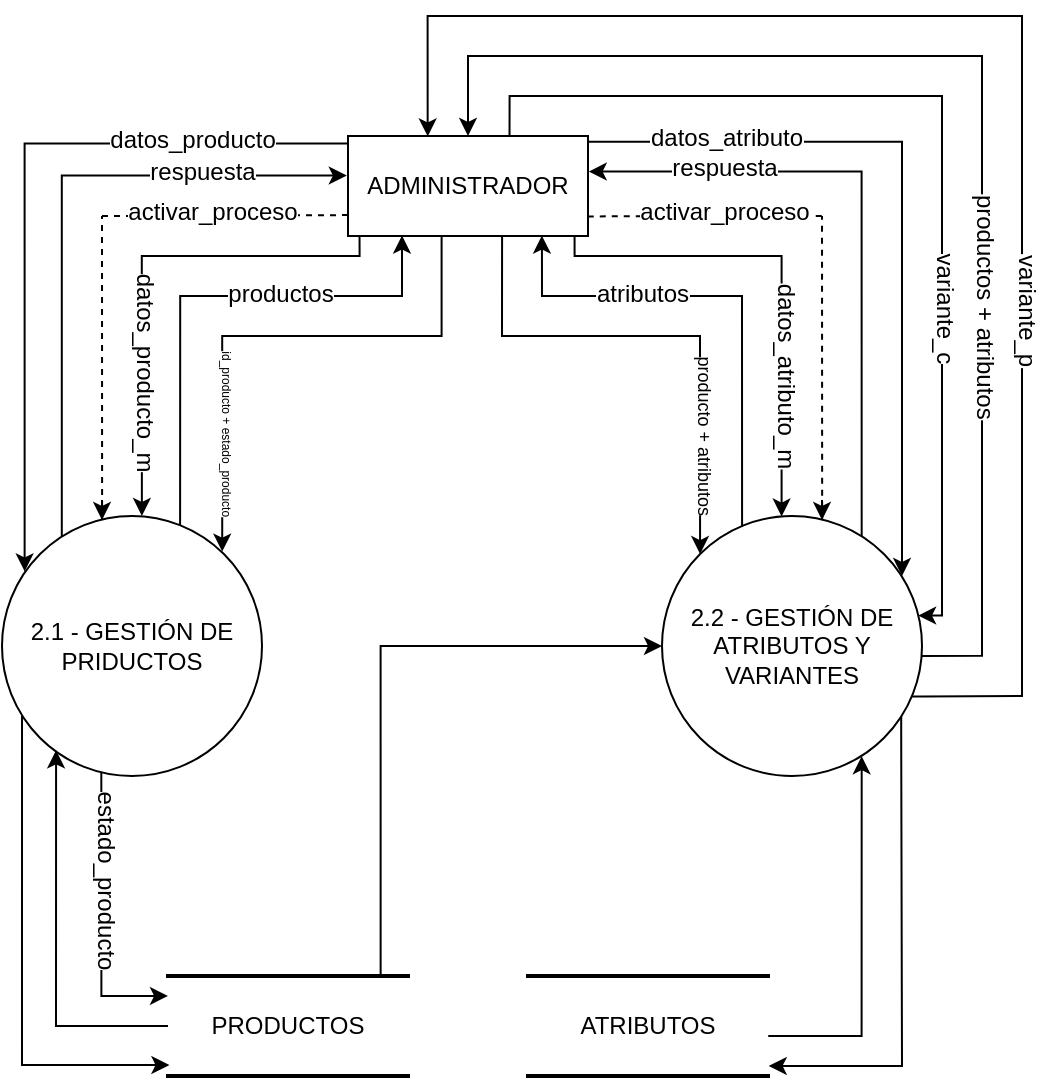 <mxfile version="12.3.8" type="google" pages="2"><diagram id="97pg9hj1zLlRao_WsU8H" name="Figura 2 (V1)"><mxGraphModel dx="1222" dy="709" grid="1" gridSize="10" guides="1" tooltips="1" connect="1" arrows="1" fold="1" page="1" pageScale="1" pageWidth="827" pageHeight="1169" math="0" shadow="0"><root><mxCell id="0"/><mxCell id="1" parent="0"/><mxCell id="563Gg0bjTHdj9ZZkKl8b-1" style="edgeStyle=orthogonalEdgeStyle;rounded=0;orthogonalLoop=1;jettySize=auto;html=1;exitX=0.23;exitY=0.078;exitDx=0;exitDy=0;entryX=-0.005;entryY=0.396;entryDx=0;entryDy=0;exitPerimeter=0;entryPerimeter=0;" parent="1" source="563Gg0bjTHdj9ZZkKl8b-6" target="563Gg0bjTHdj9ZZkKl8b-34" edge="1"><mxGeometry relative="1" as="geometry"><Array as="points"><mxPoint x="210" y="140"/></Array></mxGeometry></mxCell><mxCell id="563Gg0bjTHdj9ZZkKl8b-2" value="respuesta" style="text;html=1;resizable=0;points=[];align=center;verticalAlign=middle;labelBackgroundColor=#ffffff;" parent="563Gg0bjTHdj9ZZkKl8b-1" vertex="1" connectable="0"><mxGeometry x="0.057" y="-59" relative="1" as="geometry"><mxPoint x="11" y="-11.5" as="offset"/></mxGeometry></mxCell><mxCell id="563Gg0bjTHdj9ZZkKl8b-3" style="edgeStyle=orthogonalEdgeStyle;rounded=0;orthogonalLoop=1;jettySize=auto;html=1;entryX=0.006;entryY=0.89;entryDx=0;entryDy=0;entryPerimeter=0;exitX=0.077;exitY=0.769;exitDx=0;exitDy=0;exitPerimeter=0;" parent="1" source="563Gg0bjTHdj9ZZkKl8b-6" target="563Gg0bjTHdj9ZZkKl8b-36" edge="1"><mxGeometry relative="1" as="geometry"><Array as="points"><mxPoint x="190" y="584"/></Array></mxGeometry></mxCell><mxCell id="563Gg0bjTHdj9ZZkKl8b-4" style="edgeStyle=orthogonalEdgeStyle;rounded=0;orthogonalLoop=1;jettySize=auto;html=1;exitX=0.382;exitY=0.986;exitDx=0;exitDy=0;entryX=0;entryY=0.199;entryDx=0;entryDy=0;entryPerimeter=0;fontSize=6;exitPerimeter=0;" parent="1" source="563Gg0bjTHdj9ZZkKl8b-6" target="563Gg0bjTHdj9ZZkKl8b-36" edge="1"><mxGeometry relative="1" as="geometry"><Array as="points"><mxPoint x="230" y="550"/></Array></mxGeometry></mxCell><mxCell id="563Gg0bjTHdj9ZZkKl8b-5" value="estado_producto" style="text;html=1;resizable=0;points=[];align=center;verticalAlign=middle;labelBackgroundColor=#ffffff;fontSize=12;rotation=90;" parent="563Gg0bjTHdj9ZZkKl8b-4" vertex="1" connectable="0"><mxGeometry x="-0.464" y="-1" relative="1" as="geometry"><mxPoint x="3" y="15" as="offset"/></mxGeometry></mxCell><mxCell id="563Gg0bjTHdj9ZZkKl8b-6" value="2.1 - GESTIÓN DE PRIDUCTOS" style="ellipse;whiteSpace=wrap;html=1;aspect=fixed;" parent="1" vertex="1"><mxGeometry x="180" y="310" width="130" height="130" as="geometry"/></mxCell><mxCell id="563Gg0bjTHdj9ZZkKl8b-7" style="edgeStyle=orthogonalEdgeStyle;rounded=0;orthogonalLoop=1;jettySize=auto;html=1;exitX=0.768;exitY=0.077;exitDx=0;exitDy=0;entryX=1.003;entryY=0.356;entryDx=0;entryDy=0;entryPerimeter=0;fontSize=12;exitPerimeter=0;" parent="1" source="563Gg0bjTHdj9ZZkKl8b-17" target="563Gg0bjTHdj9ZZkKl8b-34" edge="1"><mxGeometry relative="1" as="geometry"><Array as="points"><mxPoint x="610" y="138"/></Array></mxGeometry></mxCell><mxCell id="563Gg0bjTHdj9ZZkKl8b-8" value="respuesta" style="text;html=1;resizable=0;points=[];align=center;verticalAlign=middle;labelBackgroundColor=#ffffff;fontSize=12;" parent="563Gg0bjTHdj9ZZkKl8b-7" vertex="1" connectable="0"><mxGeometry x="0.609" y="1" relative="1" as="geometry"><mxPoint x="5" y="-3" as="offset"/></mxGeometry></mxCell><mxCell id="563Gg0bjTHdj9ZZkKl8b-9" style="edgeStyle=orthogonalEdgeStyle;rounded=0;orthogonalLoop=1;jettySize=auto;html=1;exitX=0.92;exitY=0.769;exitDx=0;exitDy=0;entryX=1.003;entryY=0.899;entryDx=0;entryDy=0;entryPerimeter=0;fontSize=12;exitPerimeter=0;" parent="1" source="563Gg0bjTHdj9ZZkKl8b-17" target="563Gg0bjTHdj9ZZkKl8b-38" edge="1"><mxGeometry relative="1" as="geometry"><Array as="points"><mxPoint x="630" y="420"/><mxPoint x="630" y="585"/></Array></mxGeometry></mxCell><mxCell id="563Gg0bjTHdj9ZZkKl8b-10" style="edgeStyle=orthogonalEdgeStyle;rounded=0;orthogonalLoop=1;jettySize=auto;html=1;exitX=0.886;exitY=-0.018;exitDx=0;exitDy=0;entryX=0;entryY=0.5;entryDx=0;entryDy=0;fontSize=12;exitPerimeter=0;" parent="1" source="563Gg0bjTHdj9ZZkKl8b-36" target="563Gg0bjTHdj9ZZkKl8b-17" edge="1"><mxGeometry relative="1" as="geometry"><Array as="points"><mxPoint x="369" y="375"/></Array></mxGeometry></mxCell><mxCell id="563Gg0bjTHdj9ZZkKl8b-11" style="edgeStyle=orthogonalEdgeStyle;rounded=0;orthogonalLoop=1;jettySize=auto;html=1;exitX=0.673;exitY=-0.004;exitDx=0;exitDy=0;entryX=0.985;entryY=0.383;entryDx=0;entryDy=0;entryPerimeter=0;fontSize=9;exitPerimeter=0;" parent="1" source="563Gg0bjTHdj9ZZkKl8b-34" target="563Gg0bjTHdj9ZZkKl8b-17" edge="1"><mxGeometry relative="1" as="geometry"><Array as="points"><mxPoint x="434" y="100"/><mxPoint x="650" y="100"/><mxPoint x="650" y="360"/></Array></mxGeometry></mxCell><mxCell id="563Gg0bjTHdj9ZZkKl8b-12" value="variante_c" style="text;html=1;resizable=0;points=[];align=center;verticalAlign=middle;labelBackgroundColor=#ffffff;fontSize=12;rotation=90;" parent="563Gg0bjTHdj9ZZkKl8b-11" vertex="1" connectable="0"><mxGeometry x="0.199" relative="1" as="geometry"><mxPoint x="2" y="37" as="offset"/></mxGeometry></mxCell><mxCell id="563Gg0bjTHdj9ZZkKl8b-13" style="edgeStyle=orthogonalEdgeStyle;rounded=0;orthogonalLoop=1;jettySize=auto;html=1;exitX=0.998;exitY=0.538;exitDx=0;exitDy=0;entryX=0.5;entryY=0;entryDx=0;entryDy=0;fontSize=9;exitPerimeter=0;" parent="1" source="563Gg0bjTHdj9ZZkKl8b-17" target="563Gg0bjTHdj9ZZkKl8b-34" edge="1"><mxGeometry relative="1" as="geometry"><Array as="points"><mxPoint x="670" y="380"/><mxPoint x="670" y="80"/><mxPoint x="413" y="80"/></Array></mxGeometry></mxCell><mxCell id="563Gg0bjTHdj9ZZkKl8b-14" value="productos + atributos" style="text;html=1;resizable=0;points=[];align=center;verticalAlign=middle;labelBackgroundColor=#ffffff;fontSize=12;rotation=90;" parent="563Gg0bjTHdj9ZZkKl8b-13" vertex="1" connectable="0"><mxGeometry x="-0.389" y="-1" relative="1" as="geometry"><mxPoint x="1" y="-14" as="offset"/></mxGeometry></mxCell><mxCell id="563Gg0bjTHdj9ZZkKl8b-15" style="edgeStyle=orthogonalEdgeStyle;rounded=0;orthogonalLoop=1;jettySize=auto;html=1;exitX=0.961;exitY=0.694;exitDx=0;exitDy=0;entryX=0.332;entryY=0.004;entryDx=0;entryDy=0;entryPerimeter=0;fontSize=9;exitPerimeter=0;" parent="1" source="563Gg0bjTHdj9ZZkKl8b-17" target="563Gg0bjTHdj9ZZkKl8b-34" edge="1"><mxGeometry relative="1" as="geometry"><Array as="points"><mxPoint x="640" y="400"/><mxPoint x="690" y="400"/><mxPoint x="690" y="60"/><mxPoint x="393" y="60"/></Array></mxGeometry></mxCell><mxCell id="563Gg0bjTHdj9ZZkKl8b-16" value="variante_p" style="text;html=1;resizable=0;points=[];align=center;verticalAlign=middle;labelBackgroundColor=#ffffff;fontSize=12;rotation=90;" parent="563Gg0bjTHdj9ZZkKl8b-15" vertex="1" connectable="0"><mxGeometry x="-0.321" y="-1" relative="1" as="geometry"><mxPoint x="2" y="7" as="offset"/></mxGeometry></mxCell><mxCell id="563Gg0bjTHdj9ZZkKl8b-17" value="2.2 - GESTIÓN DE ATRIBUTOS Y VARIANTES" style="ellipse;whiteSpace=wrap;html=1;aspect=fixed;" parent="1" vertex="1"><mxGeometry x="510" y="310" width="130" height="130" as="geometry"/></mxCell><mxCell id="563Gg0bjTHdj9ZZkKl8b-18" style="edgeStyle=orthogonalEdgeStyle;rounded=0;orthogonalLoop=1;jettySize=auto;html=1;exitX=-0.004;exitY=0.074;exitDx=0;exitDy=0;entryX=0.087;entryY=0.213;entryDx=0;entryDy=0;entryPerimeter=0;exitPerimeter=0;" parent="1" source="563Gg0bjTHdj9ZZkKl8b-34" target="563Gg0bjTHdj9ZZkKl8b-6" edge="1"><mxGeometry relative="1" as="geometry"/></mxCell><mxCell id="563Gg0bjTHdj9ZZkKl8b-19" value="datos_producto" style="text;html=1;resizable=0;points=[];align=center;verticalAlign=middle;labelBackgroundColor=#ffffff;" parent="563Gg0bjTHdj9ZZkKl8b-18" vertex="1" connectable="0"><mxGeometry x="-0.71" y="-2" relative="1" as="geometry"><mxPoint x="-23" as="offset"/></mxGeometry></mxCell><mxCell id="563Gg0bjTHdj9ZZkKl8b-20" style="edgeStyle=orthogonalEdgeStyle;rounded=0;orthogonalLoop=1;jettySize=auto;html=1;exitX=0.048;exitY=0.998;exitDx=0;exitDy=0;entryX=0.538;entryY=0;entryDx=0;entryDy=0;entryPerimeter=0;exitPerimeter=0;" parent="1" source="563Gg0bjTHdj9ZZkKl8b-34" target="563Gg0bjTHdj9ZZkKl8b-6" edge="1"><mxGeometry relative="1" as="geometry"><Array as="points"><mxPoint x="359" y="180"/><mxPoint x="250" y="180"/></Array></mxGeometry></mxCell><mxCell id="563Gg0bjTHdj9ZZkKl8b-21" value="datos_producto_m" style="text;html=1;resizable=0;points=[];align=center;verticalAlign=middle;labelBackgroundColor=#ffffff;rotation=90;" parent="563Gg0bjTHdj9ZZkKl8b-20" vertex="1" connectable="0"><mxGeometry x="0.296" y="3" relative="1" as="geometry"><mxPoint x="-1" y="15" as="offset"/></mxGeometry></mxCell><mxCell id="563Gg0bjTHdj9ZZkKl8b-22" style="edgeStyle=orthogonalEdgeStyle;rounded=0;orthogonalLoop=1;jettySize=auto;html=1;exitX=0.685;exitY=0.036;exitDx=0;exitDy=0;exitPerimeter=0;entryX=0.225;entryY=0.995;entryDx=0;entryDy=0;entryPerimeter=0;" parent="1" source="563Gg0bjTHdj9ZZkKl8b-6" target="563Gg0bjTHdj9ZZkKl8b-34" edge="1"><mxGeometry relative="1" as="geometry"><mxPoint x="269" y="310" as="sourcePoint"/><Array as="points"><mxPoint x="269" y="200"/><mxPoint x="380" y="200"/></Array></mxGeometry></mxCell><mxCell id="563Gg0bjTHdj9ZZkKl8b-23" value="productos" style="text;html=1;resizable=0;points=[];align=center;verticalAlign=middle;labelBackgroundColor=#ffffff;" parent="563Gg0bjTHdj9ZZkKl8b-22" vertex="1" connectable="0"><mxGeometry x="-0.124" y="-43" relative="1" as="geometry"><mxPoint x="7" y="-4" as="offset"/></mxGeometry></mxCell><mxCell id="563Gg0bjTHdj9ZZkKl8b-24" style="edgeStyle=orthogonalEdgeStyle;rounded=0;orthogonalLoop=1;jettySize=auto;html=1;exitX=0.39;exitY=0.998;exitDx=0;exitDy=0;entryX=0.847;entryY=0.137;entryDx=0;entryDy=0;entryPerimeter=0;exitPerimeter=0;" parent="1" source="563Gg0bjTHdj9ZZkKl8b-34" target="563Gg0bjTHdj9ZZkKl8b-6" edge="1"><mxGeometry relative="1" as="geometry"><Array as="points"><mxPoint x="400" y="220"/><mxPoint x="290" y="220"/></Array></mxGeometry></mxCell><mxCell id="563Gg0bjTHdj9ZZkKl8b-25" value="id_producto + estado_producto" style="text;html=1;resizable=0;points=[];align=center;verticalAlign=middle;labelBackgroundColor=#ffffff;fontSize=6;rotation=90;" parent="563Gg0bjTHdj9ZZkKl8b-24" vertex="1" connectable="0"><mxGeometry x="-0.027" relative="1" as="geometry"><mxPoint x="-28" y="48" as="offset"/></mxGeometry></mxCell><mxCell id="563Gg0bjTHdj9ZZkKl8b-26" style="edgeStyle=orthogonalEdgeStyle;rounded=0;orthogonalLoop=1;jettySize=auto;html=1;exitX=0.999;exitY=0.057;exitDx=0;exitDy=0;fontSize=12;exitPerimeter=0;" parent="1" source="563Gg0bjTHdj9ZZkKl8b-34" edge="1"><mxGeometry relative="1" as="geometry"><mxPoint x="630" y="340" as="targetPoint"/><Array as="points"><mxPoint x="630" y="123"/></Array></mxGeometry></mxCell><mxCell id="563Gg0bjTHdj9ZZkKl8b-27" value="datos_atributo" style="text;html=1;resizable=0;points=[];align=center;verticalAlign=middle;labelBackgroundColor=#ffffff;fontSize=12;" parent="563Gg0bjTHdj9ZZkKl8b-26" vertex="1" connectable="0"><mxGeometry x="-0.713" y="1" relative="1" as="geometry"><mxPoint x="15" y="-1" as="offset"/></mxGeometry></mxCell><mxCell id="563Gg0bjTHdj9ZZkKl8b-28" style="edgeStyle=orthogonalEdgeStyle;rounded=0;orthogonalLoop=1;jettySize=auto;html=1;exitX=0.944;exitY=1.001;exitDx=0;exitDy=0;entryX=0.46;entryY=0.002;entryDx=0;entryDy=0;entryPerimeter=0;fontSize=12;exitPerimeter=0;" parent="1" source="563Gg0bjTHdj9ZZkKl8b-34" target="563Gg0bjTHdj9ZZkKl8b-17" edge="1"><mxGeometry relative="1" as="geometry"><Array as="points"><mxPoint x="466" y="180"/><mxPoint x="570" y="180"/></Array></mxGeometry></mxCell><mxCell id="563Gg0bjTHdj9ZZkKl8b-29" value="datos_atributo_m" style="text;html=1;resizable=0;points=[];align=center;verticalAlign=middle;labelBackgroundColor=#ffffff;fontSize=12;rotation=90;" parent="563Gg0bjTHdj9ZZkKl8b-28" vertex="1" connectable="0"><mxGeometry x="0.261" y="-1" relative="1" as="geometry"><mxPoint x="3" y="19" as="offset"/></mxGeometry></mxCell><mxCell id="563Gg0bjTHdj9ZZkKl8b-30" style="edgeStyle=orthogonalEdgeStyle;rounded=0;orthogonalLoop=1;jettySize=auto;html=1;exitX=0.308;exitY=0.041;exitDx=0;exitDy=0;entryX=0.808;entryY=0.996;entryDx=0;entryDy=0;entryPerimeter=0;fontSize=12;exitPerimeter=0;" parent="1" source="563Gg0bjTHdj9ZZkKl8b-17" target="563Gg0bjTHdj9ZZkKl8b-34" edge="1"><mxGeometry relative="1" as="geometry"><Array as="points"><mxPoint x="550" y="200"/><mxPoint x="450" y="200"/></Array></mxGeometry></mxCell><mxCell id="563Gg0bjTHdj9ZZkKl8b-31" value="atributos" style="text;html=1;resizable=0;points=[];align=center;verticalAlign=middle;labelBackgroundColor=#ffffff;fontSize=12;" parent="563Gg0bjTHdj9ZZkKl8b-30" vertex="1" connectable="0"><mxGeometry x="-0.539" y="1" relative="1" as="geometry"><mxPoint x="-49" y="-60.5" as="offset"/></mxGeometry></mxCell><mxCell id="563Gg0bjTHdj9ZZkKl8b-32" style="edgeStyle=orthogonalEdgeStyle;rounded=0;orthogonalLoop=1;jettySize=auto;html=1;exitX=0.642;exitY=0.998;exitDx=0;exitDy=0;entryX=0;entryY=0;entryDx=0;entryDy=0;fontSize=12;exitPerimeter=0;" parent="1" source="563Gg0bjTHdj9ZZkKl8b-34" target="563Gg0bjTHdj9ZZkKl8b-17" edge="1"><mxGeometry relative="1" as="geometry"><Array as="points"><mxPoint x="430" y="220"/><mxPoint x="529" y="220"/></Array></mxGeometry></mxCell><mxCell id="563Gg0bjTHdj9ZZkKl8b-33" value="producto + atributos" style="text;html=1;resizable=0;points=[];align=center;verticalAlign=middle;labelBackgroundColor=#ffffff;fontSize=9;rotation=90;" parent="563Gg0bjTHdj9ZZkKl8b-32" vertex="1" connectable="0"><mxGeometry x="-0.264" y="1" relative="1" as="geometry"><mxPoint x="56" y="50" as="offset"/></mxGeometry></mxCell><mxCell id="563Gg0bjTHdj9ZZkKl8b-34" value="ADMINISTRADOR" style="rounded=0;whiteSpace=wrap;html=1;" parent="1" vertex="1"><mxGeometry x="353" y="120" width="120" height="50" as="geometry"/></mxCell><mxCell id="563Gg0bjTHdj9ZZkKl8b-35" style="edgeStyle=orthogonalEdgeStyle;rounded=0;orthogonalLoop=1;jettySize=auto;html=1;exitX=0;exitY=0.5;exitDx=0;exitDy=0;entryX=0.208;entryY=0.901;entryDx=0;entryDy=0;entryPerimeter=0;" parent="1" source="563Gg0bjTHdj9ZZkKl8b-36" target="563Gg0bjTHdj9ZZkKl8b-6" edge="1"><mxGeometry relative="1" as="geometry"/></mxCell><mxCell id="563Gg0bjTHdj9ZZkKl8b-36" value="PRODUCTOS" style="shape=partialRectangle;whiteSpace=wrap;html=1;left=0;right=0;fillColor=none;strokeWidth=2;" parent="1" vertex="1"><mxGeometry x="263" y="540" width="120" height="50" as="geometry"/></mxCell><mxCell id="563Gg0bjTHdj9ZZkKl8b-37" style="edgeStyle=orthogonalEdgeStyle;rounded=0;orthogonalLoop=1;jettySize=auto;html=1;exitX=1.001;exitY=0.6;exitDx=0;exitDy=0;entryX=0.768;entryY=0.924;entryDx=0;entryDy=0;entryPerimeter=0;fontSize=12;exitPerimeter=0;" parent="1" source="563Gg0bjTHdj9ZZkKl8b-38" target="563Gg0bjTHdj9ZZkKl8b-17" edge="1"><mxGeometry relative="1" as="geometry"><Array as="points"><mxPoint x="610" y="570"/></Array></mxGeometry></mxCell><mxCell id="563Gg0bjTHdj9ZZkKl8b-38" value="ATRIBUTOS" style="shape=partialRectangle;whiteSpace=wrap;html=1;left=0;right=0;fillColor=none;strokeWidth=2;" parent="1" vertex="1"><mxGeometry x="443" y="540" width="120" height="50" as="geometry"/></mxCell><mxCell id="563Gg0bjTHdj9ZZkKl8b-39" value="" style="endArrow=none;dashed=1;html=1;entryX=-0.002;entryY=0.791;entryDx=0;entryDy=0;entryPerimeter=0;" parent="1" target="563Gg0bjTHdj9ZZkKl8b-34" edge="1"><mxGeometry width="50" height="50" relative="1" as="geometry"><mxPoint x="230" y="160" as="sourcePoint"/><mxPoint x="348" y="160" as="targetPoint"/></mxGeometry></mxCell><mxCell id="563Gg0bjTHdj9ZZkKl8b-40" value="activar_proceso" style="text;html=1;resizable=0;points=[];align=center;verticalAlign=middle;labelBackgroundColor=#ffffff;" parent="563Gg0bjTHdj9ZZkKl8b-39" vertex="1" connectable="0"><mxGeometry x="-0.293" y="1" relative="1" as="geometry"><mxPoint x="11" y="-1" as="offset"/></mxGeometry></mxCell><mxCell id="563Gg0bjTHdj9ZZkKl8b-41" value="" style="endArrow=none;dashed=1;html=1;exitX=0.385;exitY=0.012;exitDx=0;exitDy=0;exitPerimeter=0;" parent="1" source="563Gg0bjTHdj9ZZkKl8b-6" edge="1"><mxGeometry width="50" height="50" relative="1" as="geometry"><mxPoint x="230" y="250" as="sourcePoint"/><mxPoint x="230" y="160" as="targetPoint"/></mxGeometry></mxCell><mxCell id="563Gg0bjTHdj9ZZkKl8b-42" value="" style="endArrow=classic;html=1;" parent="1" edge="1"><mxGeometry width="50" height="50" relative="1" as="geometry"><mxPoint x="230" y="302" as="sourcePoint"/><mxPoint x="230" y="312" as="targetPoint"/></mxGeometry></mxCell><mxCell id="563Gg0bjTHdj9ZZkKl8b-43" value="" style="endArrow=none;dashed=1;html=1;exitX=0.999;exitY=0.804;exitDx=0;exitDy=0;exitPerimeter=0;" parent="1" source="563Gg0bjTHdj9ZZkKl8b-34" edge="1"><mxGeometry width="50" height="50" relative="1" as="geometry"><mxPoint x="480" y="160" as="sourcePoint"/><mxPoint x="590" y="160" as="targetPoint"/></mxGeometry></mxCell><mxCell id="563Gg0bjTHdj9ZZkKl8b-44" value="activar_proceso" style="text;html=1;resizable=0;points=[];align=center;verticalAlign=middle;labelBackgroundColor=#ffffff;" parent="563Gg0bjTHdj9ZZkKl8b-43" vertex="1" connectable="0"><mxGeometry x="-0.293" y="1" relative="1" as="geometry"><mxPoint x="26" y="-1" as="offset"/></mxGeometry></mxCell><mxCell id="563Gg0bjTHdj9ZZkKl8b-45" value="" style="endArrow=none;dashed=1;html=1;exitX=0.616;exitY=0.014;exitDx=0;exitDy=0;exitPerimeter=0;" parent="1" source="563Gg0bjTHdj9ZZkKl8b-17" edge="1"><mxGeometry width="50" height="50" relative="1" as="geometry"><mxPoint x="590.05" y="301.56" as="sourcePoint"/><mxPoint x="590" y="160" as="targetPoint"/></mxGeometry></mxCell><mxCell id="563Gg0bjTHdj9ZZkKl8b-46" value="" style="endArrow=classic;html=1;" parent="1" edge="1"><mxGeometry width="50" height="50" relative="1" as="geometry"><mxPoint x="590" y="302" as="sourcePoint"/><mxPoint x="590" y="312" as="targetPoint"/></mxGeometry></mxCell></root></mxGraphModel></diagram><diagram id="CPzluEm0qUEOIGwkyMzG" name="Figura 2 (V2)"><mxGraphModel dx="3271" dy="1418" grid="1" gridSize="10" guides="1" tooltips="1" connect="1" arrows="1" fold="1" page="1" pageScale="1" pageWidth="827" pageHeight="1169" math="0" shadow="0"><root><mxCell id="KyDW40SC9xB499KfyDs--0"/><mxCell id="KyDW40SC9xB499KfyDs--1" parent="KyDW40SC9xB499KfyDs--0"/><mxCell id="FWfwXDoN4EBCLPQVTfgZ-0" style="edgeStyle=orthogonalEdgeStyle;rounded=0;orthogonalLoop=1;jettySize=auto;html=1;exitX=0.376;exitY=0.012;exitDx=0;exitDy=0;entryX=0;entryY=0.921;entryDx=0;entryDy=0;entryPerimeter=0;exitPerimeter=0;" parent="KyDW40SC9xB499KfyDs--1" source="FWfwXDoN4EBCLPQVTfgZ-8" target="FWfwXDoN4EBCLPQVTfgZ-19" edge="1"><mxGeometry relative="1" as="geometry"><Array as="points"><mxPoint x="-411" y="311"/></Array></mxGeometry></mxCell><mxCell id="FWfwXDoN4EBCLPQVTfgZ-2" style="edgeStyle=orthogonalEdgeStyle;rounded=0;orthogonalLoop=1;jettySize=auto;html=1;exitX=0.477;exitY=0.002;exitDx=0;exitDy=0;entryX=0.031;entryY=1.011;entryDx=0;entryDy=0;entryPerimeter=0;exitPerimeter=0;" parent="KyDW40SC9xB499KfyDs--1" source="FWfwXDoN4EBCLPQVTfgZ-8" target="FWfwXDoN4EBCLPQVTfgZ-19" edge="1"><mxGeometry relative="1" as="geometry"><Array as="points"><mxPoint x="-390" y="339"/><mxPoint x="-253" y="339"/></Array></mxGeometry></mxCell><mxCell id="K4-WkaFNAn1B34Z5MZqG-2" value="{atributo}" style="text;html=1;align=center;verticalAlign=middle;resizable=0;points=[];;labelBackgroundColor=#ffffff;" vertex="1" connectable="0" parent="FWfwXDoN4EBCLPQVTfgZ-2"><mxGeometry x="-0.115" y="-45" relative="1" as="geometry"><mxPoint x="15" y="-3" as="offset"/></mxGeometry></mxCell><mxCell id="K4-WkaFNAn1B34Z5MZqG-17" value="{producto}" style="text;html=1;align=center;verticalAlign=middle;resizable=0;points=[];;labelBackgroundColor=#ffffff;rotation=90;" vertex="1" connectable="0" parent="FWfwXDoN4EBCLPQVTfgZ-2"><mxGeometry x="-0.407" relative="1" as="geometry"><mxPoint y="6" as="offset"/></mxGeometry></mxCell><mxCell id="FWfwXDoN4EBCLPQVTfgZ-4" style="edgeStyle=orthogonalEdgeStyle;rounded=0;orthogonalLoop=1;jettySize=auto;html=1;exitX=0.558;exitY=0.003;exitDx=0;exitDy=0;entryX=0.098;entryY=0.996;entryDx=0;entryDy=0;entryPerimeter=0;exitPerimeter=0;" parent="KyDW40SC9xB499KfyDs--1" source="FWfwXDoN4EBCLPQVTfgZ-8" target="FWfwXDoN4EBCLPQVTfgZ-19" edge="1"><mxGeometry relative="1" as="geometry"><Array as="points"><mxPoint x="-370" y="469"/><mxPoint x="-370" y="359"/><mxPoint x="-239" y="359"/></Array></mxGeometry></mxCell><mxCell id="K4-WkaFNAn1B34Z5MZqG-4" value="{variante}" style="text;html=1;align=center;verticalAlign=middle;resizable=0;points=[];;labelBackgroundColor=#ffffff;rotation=0;" vertex="1" connectable="0" parent="FWfwXDoN4EBCLPQVTfgZ-4"><mxGeometry x="-0.406" relative="1" as="geometry"><mxPoint x="53" y="-30" as="offset"/></mxGeometry></mxCell><mxCell id="FWfwXDoN4EBCLPQVTfgZ-6" style="edgeStyle=orthogonalEdgeStyle;rounded=0;orthogonalLoop=1;jettySize=auto;html=1;exitX=0.63;exitY=0.016;exitDx=0;exitDy=0;entryX=0.177;entryY=1.001;entryDx=0;entryDy=0;entryPerimeter=0;exitPerimeter=0;" parent="KyDW40SC9xB499KfyDs--1" source="FWfwXDoN4EBCLPQVTfgZ-8" target="FWfwXDoN4EBCLPQVTfgZ-19" edge="1"><mxGeometry relative="1" as="geometry"><Array as="points"><mxPoint x="-358" y="369"/><mxPoint x="-222" y="369"/></Array></mxGeometry></mxCell><mxCell id="K4-WkaFNAn1B34Z5MZqG-8" value="{categoria}" style="text;html=1;align=center;verticalAlign=middle;resizable=0;points=[];;labelBackgroundColor=#ffffff;rotation=90;" vertex="1" connectable="0" parent="FWfwXDoN4EBCLPQVTfgZ-6"><mxGeometry x="-0.559" y="1" relative="1" as="geometry"><mxPoint x="2" y="6" as="offset"/></mxGeometry></mxCell><mxCell id="0Esy3k1UVEuYLn57Jw7o-1" style="edgeStyle=orthogonalEdgeStyle;rounded=0;orthogonalLoop=1;jettySize=auto;html=1;exitX=0.568;exitY=1.018;exitDx=0;exitDy=0;entryX=0;entryY=0.5;entryDx=0;entryDy=0;exitPerimeter=0;" parent="KyDW40SC9xB499KfyDs--1" source="FWfwXDoN4EBCLPQVTfgZ-8" target="FWfwXDoN4EBCLPQVTfgZ-21" edge="1"><mxGeometry relative="1" as="geometry"><Array as="points"><mxPoint x="-371" y="840"/></Array></mxGeometry></mxCell><mxCell id="0Esy3k1UVEuYLn57Jw7o-3" style="edgeStyle=orthogonalEdgeStyle;rounded=0;orthogonalLoop=1;jettySize=auto;html=1;exitX=0.782;exitY=0.913;exitDx=0;exitDy=0;entryX=-0.012;entryY=0.686;entryDx=0;entryDy=0;entryPerimeter=0;exitPerimeter=0;" parent="KyDW40SC9xB499KfyDs--1" source="FWfwXDoN4EBCLPQVTfgZ-8" target="FWfwXDoN4EBCLPQVTfgZ-22" edge="1"><mxGeometry relative="1" as="geometry"><Array as="points"><mxPoint x="-326" y="720"/></Array></mxGeometry></mxCell><mxCell id="OOebT0v2HzU3kAdjqf3k-7" style="edgeStyle=orthogonalEdgeStyle;rounded=0;orthogonalLoop=1;jettySize=auto;html=1;exitX=0.831;exitY=0.122;exitDx=0;exitDy=0;entryX=0.374;entryY=0.997;entryDx=0;entryDy=0;entryPerimeter=0;exitPerimeter=0;" parent="KyDW40SC9xB499KfyDs--1" source="FWfwXDoN4EBCLPQVTfgZ-8" target="FWfwXDoN4EBCLPQVTfgZ-19" edge="1"><mxGeometry relative="1" as="geometry"><Array as="points"><mxPoint x="-315" y="399"/><mxPoint x="-180" y="399"/></Array></mxGeometry></mxCell><mxCell id="K4-WkaFNAn1B34Z5MZqG-11" value="respuesta" style="text;html=1;align=center;verticalAlign=middle;resizable=0;points=[];;labelBackgroundColor=#ffffff;" vertex="1" connectable="0" parent="OOebT0v2HzU3kAdjqf3k-7"><mxGeometry x="-0.385" y="-45" relative="1" as="geometry"><mxPoint x="67" y="-46" as="offset"/></mxGeometry></mxCell><mxCell id="nVduRqZDW5R8TIJ2oMfS-2" style="edgeStyle=orthogonalEdgeStyle;rounded=0;orthogonalLoop=1;jettySize=auto;html=1;exitX=0.02;exitY=0.642;exitDx=0;exitDy=0;entryX=0.088;entryY=0.019;entryDx=0;entryDy=0;entryPerimeter=0;exitPerimeter=0;" parent="KyDW40SC9xB499KfyDs--1" source="FWfwXDoN4EBCLPQVTfgZ-8" target="FWfwXDoN4EBCLPQVTfgZ-19" edge="1"><mxGeometry relative="1" as="geometry"><Array as="points"><mxPoint x="-530" y="604"/><mxPoint x="-530" y="189"/><mxPoint x="-241" y="189"/></Array></mxGeometry></mxCell><mxCell id="K4-WkaFNAn1B34Z5MZqG-14" value="id_producto + {id_atributo + {valores_posibles_producto}}" style="text;html=1;align=center;verticalAlign=middle;resizable=0;points=[];;labelBackgroundColor=#ffffff;rotation=90;" vertex="1" connectable="0" parent="nVduRqZDW5R8TIJ2oMfS-2"><mxGeometry x="-0.206" y="3" relative="1" as="geometry"><mxPoint x="3.5" y="64.5" as="offset"/></mxGeometry></mxCell><mxCell id="nVduRqZDW5R8TIJ2oMfS-6" style="edgeStyle=orthogonalEdgeStyle;rounded=0;orthogonalLoop=1;jettySize=auto;html=1;exitX=0.466;exitY=1.005;exitDx=0;exitDy=0;exitPerimeter=0;" parent="KyDW40SC9xB499KfyDs--1" source="FWfwXDoN4EBCLPQVTfgZ-8" target="FWfwXDoN4EBCLPQVTfgZ-21" edge="1"><mxGeometry relative="1" as="geometry"><Array as="points"><mxPoint x="-392" y="860"/></Array></mxGeometry></mxCell><mxCell id="K4-WkaFNAn1B34Z5MZqG-57" value="estado_producto" style="text;html=1;align=center;verticalAlign=middle;resizable=0;points=[];;labelBackgroundColor=#ffffff;fontSize=12;" vertex="1" connectable="0" parent="nVduRqZDW5R8TIJ2oMfS-6"><mxGeometry x="0.428" y="-2" relative="1" as="geometry"><mxPoint x="10" y="-2" as="offset"/></mxGeometry></mxCell><mxCell id="K4-WkaFNAn1B34Z5MZqG-29" style="edgeStyle=orthogonalEdgeStyle;rounded=0;orthogonalLoop=1;jettySize=auto;html=1;exitX=0.05;exitY=0.744;exitDx=0;exitDy=0;entryX=1;entryY=0.75;entryDx=0;entryDy=0;exitPerimeter=0;" edge="1" parent="KyDW40SC9xB499KfyDs--1" source="FWfwXDoN4EBCLPQVTfgZ-8" target="K4-WkaFNAn1B34Z5MZqG-24"><mxGeometry relative="1" as="geometry"><Array as="points"><mxPoint x="-479" y="627"/><mxPoint x="-580" y="627"/></Array></mxGeometry></mxCell><mxCell id="K4-WkaFNAn1B34Z5MZqG-30" value="[{detalles_producto} | error]" style="text;html=1;align=center;verticalAlign=middle;resizable=0;points=[];;labelBackgroundColor=#ffffff;" vertex="1" connectable="0" parent="K4-WkaFNAn1B34Z5MZqG-29"><mxGeometry x="0.079" relative="1" as="geometry"><mxPoint x="8" as="offset"/></mxGeometry></mxCell><mxCell id="FWfwXDoN4EBCLPQVTfgZ-8" value="2.1 - GESTIÓN DE PRODUCTOS" style="ellipse;whiteSpace=wrap;html=1;aspect=fixed;fontSize=20;" parent="KyDW40SC9xB499KfyDs--1" vertex="1"><mxGeometry x="-490" y="469" width="210" height="210" as="geometry"/></mxCell><mxCell id="FWfwXDoN4EBCLPQVTfgZ-9" style="edgeStyle=orthogonalEdgeStyle;rounded=0;orthogonalLoop=1;jettySize=auto;html=1;exitX=-0.004;exitY=0.108;exitDx=0;exitDy=0;entryX=0.01;entryY=0.376;entryDx=0;entryDy=0;entryPerimeter=0;exitPerimeter=0;" parent="KyDW40SC9xB499KfyDs--1" source="FWfwXDoN4EBCLPQVTfgZ-19" target="FWfwXDoN4EBCLPQVTfgZ-8" edge="1"><mxGeometry relative="1" as="geometry"><Array as="points"><mxPoint x="-488" y="239"/></Array></mxGeometry></mxCell><mxCell id="K4-WkaFNAn1B34Z5MZqG-6" value="id_atributo + {valores_posibles_producto}" style="text;html=1;align=center;verticalAlign=middle;resizable=0;points=[];;labelBackgroundColor=#ffffff;rotation=90;" vertex="1" connectable="0" parent="FWfwXDoN4EBCLPQVTfgZ-9"><mxGeometry x="-0.153" y="70" relative="1" as="geometry"><mxPoint x="-71" y="120" as="offset"/></mxGeometry></mxCell><mxCell id="FWfwXDoN4EBCLPQVTfgZ-11" style="edgeStyle=orthogonalEdgeStyle;rounded=0;orthogonalLoop=1;jettySize=auto;html=1;exitX=0;exitY=0.339;exitDx=0;exitDy=0;entryX=0.114;entryY=0.162;entryDx=0;entryDy=0;entryPerimeter=0;exitPerimeter=0;" parent="KyDW40SC9xB499KfyDs--1" source="FWfwXDoN4EBCLPQVTfgZ-19" target="FWfwXDoN4EBCLPQVTfgZ-8" edge="1"><mxGeometry relative="1" as="geometry"><Array as="points"><mxPoint x="-466" y="259"/></Array></mxGeometry></mxCell><mxCell id="K4-WkaFNAn1B34Z5MZqG-5" value="datos_producto" style="text;html=1;align=center;verticalAlign=middle;resizable=0;points=[];;labelBackgroundColor=#ffffff;direction=south;rotation=90;" vertex="1" connectable="0" parent="FWfwXDoN4EBCLPQVTfgZ-11"><mxGeometry x="-0.484" y="-3" relative="1" as="geometry"><mxPoint x="-91" y="99" as="offset"/></mxGeometry></mxCell><mxCell id="FWfwXDoN4EBCLPQVTfgZ-13" style="edgeStyle=orthogonalEdgeStyle;rounded=0;orthogonalLoop=1;jettySize=auto;html=1;exitX=0;exitY=0.5;exitDx=0;exitDy=0;entryX=0.214;entryY=0.077;entryDx=0;entryDy=0;entryPerimeter=0;" parent="KyDW40SC9xB499KfyDs--1" source="FWfwXDoN4EBCLPQVTfgZ-19" target="FWfwXDoN4EBCLPQVTfgZ-8" edge="1"><mxGeometry relative="1" as="geometry"/></mxCell><mxCell id="K4-WkaFNAn1B34Z5MZqG-7" value="nombre + {valores_posibles}" style="text;html=1;align=center;verticalAlign=middle;resizable=0;points=[];;labelBackgroundColor=#ffffff;rotation=90;" vertex="1" connectable="0" parent="FWfwXDoN4EBCLPQVTfgZ-13"><mxGeometry x="-0.359" y="3" relative="1" as="geometry"><mxPoint x="-57" y="92" as="offset"/></mxGeometry></mxCell><mxCell id="FWfwXDoN4EBCLPQVTfgZ-15" style="edgeStyle=orthogonalEdgeStyle;rounded=0;orthogonalLoop=1;jettySize=auto;html=1;exitX=0.021;exitY=-0.004;exitDx=0;exitDy=0;entryX=0;entryY=0.571;entryDx=0;entryDy=0;entryPerimeter=0;exitPerimeter=0;" parent="KyDW40SC9xB499KfyDs--1" source="FWfwXDoN4EBCLPQVTfgZ-19" target="FWfwXDoN4EBCLPQVTfgZ-8" edge="1"><mxGeometry relative="1" as="geometry"/></mxCell><mxCell id="K4-WkaFNAn1B34Z5MZqG-13" value="id_producto + {id_atributo + {valores_posibles_producto}}" style="text;html=1;align=center;verticalAlign=middle;resizable=0;points=[];;labelBackgroundColor=#ffffff;rotation=90;" vertex="1" connectable="0" parent="FWfwXDoN4EBCLPQVTfgZ-15"><mxGeometry x="0.174" y="-1" relative="1" as="geometry"><mxPoint x="0.5" y="68.5" as="offset"/></mxGeometry></mxCell><mxCell id="FWfwXDoN4EBCLPQVTfgZ-17" style="edgeStyle=orthogonalEdgeStyle;rounded=0;orthogonalLoop=1;jettySize=auto;html=1;exitX=0;exitY=0.75;exitDx=0;exitDy=0;entryX=0.299;entryY=0.047;entryDx=0;entryDy=0;entryPerimeter=0;" parent="KyDW40SC9xB499KfyDs--1" source="FWfwXDoN4EBCLPQVTfgZ-19" target="FWfwXDoN4EBCLPQVTfgZ-8" edge="1"><mxGeometry relative="1" as="geometry"/></mxCell><mxCell id="K4-WkaFNAn1B34Z5MZqG-12" value="{id_variante + precio + stock}" style="text;html=1;align=center;verticalAlign=middle;resizable=0;points=[];;labelBackgroundColor=#ffffff;rotation=90;" vertex="1" connectable="0" parent="FWfwXDoN4EBCLPQVTfgZ-17"><mxGeometry x="-0.292" y="-2" relative="1" as="geometry"><mxPoint x="-43" y="87" as="offset"/></mxGeometry></mxCell><mxCell id="nVduRqZDW5R8TIJ2oMfS-0" style="edgeStyle=orthogonalEdgeStyle;rounded=0;orthogonalLoop=1;jettySize=auto;html=1;exitX=0.463;exitY=0.998;exitDx=0;exitDy=0;entryX=0.903;entryY=0.206;entryDx=0;entryDy=0;entryPerimeter=0;exitPerimeter=0;" parent="KyDW40SC9xB499KfyDs--1" source="FWfwXDoN4EBCLPQVTfgZ-19" target="FWfwXDoN4EBCLPQVTfgZ-8" edge="1"><mxGeometry relative="1" as="geometry"><Array as="points"><mxPoint x="-161" y="419"/><mxPoint x="-300" y="419"/></Array></mxGeometry></mxCell><mxCell id="K4-WkaFNAn1B34Z5MZqG-10" value="id_categoria + (nombre)" style="text;html=1;align=center;verticalAlign=middle;resizable=0;points=[];;labelBackgroundColor=#ffffff;" vertex="1" connectable="0" parent="nVduRqZDW5R8TIJ2oMfS-0"><mxGeometry x="-0.041" y="-1" relative="1" as="geometry"><mxPoint x="-11" as="offset"/></mxGeometry></mxCell><mxCell id="IUSp4_-i0DSjUseU3LvY-6" style="edgeStyle=orthogonalEdgeStyle;rounded=0;orthogonalLoop=1;jettySize=auto;html=1;exitX=0.998;exitY=0.557;exitDx=0;exitDy=0;entryX=0.746;entryY=0.064;entryDx=0;entryDy=0;entryPerimeter=0;exitPerimeter=0;" parent="KyDW40SC9xB499KfyDs--1" source="FWfwXDoN4EBCLPQVTfgZ-19" target="FWfwXDoN4EBCLPQVTfgZ-20" edge="1"><mxGeometry relative="1" as="geometry"><Array as="points"><mxPoint x="147" y="279"/></Array></mxGeometry></mxCell><mxCell id="K4-WkaFNAn1B34Z5MZqG-36" value="nombre + valores_posibles" style="text;html=1;align=center;verticalAlign=middle;resizable=0;points=[];;labelBackgroundColor=#ffffff;" vertex="1" connectable="0" parent="IUSp4_-i0DSjUseU3LvY-6"><mxGeometry x="-0.644" relative="1" as="geometry"><mxPoint x="26.5" y="0.5" as="offset"/></mxGeometry></mxCell><mxCell id="K4-WkaFNAn1B34Z5MZqG-19" style="edgeStyle=orthogonalEdgeStyle;rounded=0;orthogonalLoop=1;jettySize=auto;html=1;exitX=0.562;exitY=0.998;exitDx=0;exitDy=0;entryX=0.965;entryY=0.292;entryDx=0;entryDy=0;entryPerimeter=0;exitPerimeter=0;" edge="1" parent="KyDW40SC9xB499KfyDs--1" source="FWfwXDoN4EBCLPQVTfgZ-19" target="FWfwXDoN4EBCLPQVTfgZ-8"><mxGeometry relative="1" as="geometry"><Array as="points"><mxPoint x="-140" y="439"/><mxPoint x="-287" y="439"/></Array></mxGeometry></mxCell><mxCell id="K4-WkaFNAn1B34Z5MZqG-20" value="id_producto" style="text;html=1;align=center;verticalAlign=middle;resizable=0;points=[];;labelBackgroundColor=#ffffff;" vertex="1" connectable="0" parent="K4-WkaFNAn1B34Z5MZqG-19"><mxGeometry x="0.22" y="1" relative="1" as="geometry"><mxPoint x="23" y="-1" as="offset"/></mxGeometry></mxCell><mxCell id="K4-WkaFNAn1B34Z5MZqG-38" style="edgeStyle=orthogonalEdgeStyle;rounded=0;orthogonalLoop=1;jettySize=auto;html=1;exitX=0.999;exitY=0.969;exitDx=0;exitDy=0;entryX=0.576;entryY=0.013;entryDx=0;entryDy=0;entryPerimeter=0;exitPerimeter=0;" edge="1" parent="KyDW40SC9xB499KfyDs--1" source="FWfwXDoN4EBCLPQVTfgZ-19" target="FWfwXDoN4EBCLPQVTfgZ-20"><mxGeometry relative="1" as="geometry"><Array as="points"><mxPoint x="-40" y="315"/><mxPoint x="111" y="315"/></Array></mxGeometry></mxCell><mxCell id="K4-WkaFNAn1B34Z5MZqG-39" value="&lt;div&gt;id_atributo + (nombre) + &lt;br&gt;&lt;/div&gt;&lt;div&gt;(valores_posibles)&lt;/div&gt;" style="text;html=1;align=center;verticalAlign=middle;resizable=0;points=[];;labelBackgroundColor=#ffffff;" vertex="1" connectable="0" parent="K4-WkaFNAn1B34Z5MZqG-38"><mxGeometry x="-0.699" y="-1" relative="1" as="geometry"><mxPoint x="39.5" y="1.5" as="offset"/></mxGeometry></mxCell><mxCell id="K4-WkaFNAn1B34Z5MZqG-42" style="edgeStyle=orthogonalEdgeStyle;rounded=0;orthogonalLoop=1;jettySize=auto;html=1;exitX=0.937;exitY=1.002;exitDx=0;exitDy=0;entryX=0.5;entryY=0;entryDx=0;entryDy=0;exitPerimeter=0;" edge="1" parent="KyDW40SC9xB499KfyDs--1" source="FWfwXDoN4EBCLPQVTfgZ-19" target="FWfwXDoN4EBCLPQVTfgZ-20"><mxGeometry relative="1" as="geometry"><Array as="points"><mxPoint x="-60" y="349"/><mxPoint x="95" y="349"/></Array></mxGeometry></mxCell><mxCell id="K4-WkaFNAn1B34Z5MZqG-43" value="id_atributo" style="text;html=1;align=center;verticalAlign=middle;resizable=0;points=[];;labelBackgroundColor=#ffffff;" vertex="1" connectable="0" parent="K4-WkaFNAn1B34Z5MZqG-42"><mxGeometry x="-0.388" relative="1" as="geometry"><mxPoint x="27.5" as="offset"/></mxGeometry></mxCell><mxCell id="K4-WkaFNAn1B34Z5MZqG-48" style="edgeStyle=orthogonalEdgeStyle;rounded=0;orthogonalLoop=1;jettySize=auto;html=1;exitX=0.75;exitY=0;exitDx=0;exitDy=0;entryX=0.228;entryY=0.079;entryDx=0;entryDy=0;entryPerimeter=0;fontSize=20;" edge="1" parent="KyDW40SC9xB499KfyDs--1" source="FWfwXDoN4EBCLPQVTfgZ-19" target="K4-WkaFNAn1B34Z5MZqG-47"><mxGeometry relative="1" as="geometry"/></mxCell><mxCell id="K4-WkaFNAn1B34Z5MZqG-49" value="palabra_clave" style="text;html=1;align=center;verticalAlign=middle;resizable=0;points=[];;labelBackgroundColor=#ffffff;fontSize=12;" vertex="1" connectable="0" parent="K4-WkaFNAn1B34Z5MZqG-48"><mxGeometry x="-0.411" y="1" relative="1" as="geometry"><mxPoint x="3" y="1" as="offset"/></mxGeometry></mxCell><mxCell id="K4-WkaFNAn1B34Z5MZqG-50" style="edgeStyle=orthogonalEdgeStyle;rounded=0;orthogonalLoop=1;jettySize=auto;html=1;entryX=0.383;entryY=0.013;entryDx=0;entryDy=0;entryPerimeter=0;fontSize=12;" edge="1" parent="KyDW40SC9xB499KfyDs--1" target="K4-WkaFNAn1B34Z5MZqG-47"><mxGeometry relative="1" as="geometry"><mxPoint x="-120" y="229" as="sourcePoint"/><Array as="points"><mxPoint x="-120" y="189"/><mxPoint x="550" y="189"/></Array></mxGeometry></mxCell><mxCell id="K4-WkaFNAn1B34Z5MZqG-51" value="[id_cliente | id_producto | opciones_pago] + descuento + (tiempo)" style="text;html=1;align=center;verticalAlign=middle;resizable=0;points=[];;labelBackgroundColor=#ffffff;fontSize=12;" vertex="1" connectable="0" parent="K4-WkaFNAn1B34Z5MZqG-50"><mxGeometry x="-0.315" y="1" relative="1" as="geometry"><mxPoint as="offset"/></mxGeometry></mxCell><mxCell id="FWfwXDoN4EBCLPQVTfgZ-19" value="ADMINISTRADOR" style="rounded=0;whiteSpace=wrap;html=1;" parent="KyDW40SC9xB499KfyDs--1" vertex="1"><mxGeometry x="-260" y="229" width="213" height="89" as="geometry"/></mxCell><mxCell id="IUSp4_-i0DSjUseU3LvY-4" style="edgeStyle=orthogonalEdgeStyle;rounded=0;orthogonalLoop=1;jettySize=auto;html=1;exitX=1;exitY=0;exitDx=0;exitDy=0;entryX=0.998;entryY=0.373;entryDx=0;entryDy=0;entryPerimeter=0;" parent="KyDW40SC9xB499KfyDs--1" source="FWfwXDoN4EBCLPQVTfgZ-20" target="FWfwXDoN4EBCLPQVTfgZ-19" edge="1"><mxGeometry relative="1" as="geometry"><Array as="points"><mxPoint x="169" y="489"/><mxPoint x="170" y="262"/></Array></mxGeometry></mxCell><mxCell id="K4-WkaFNAn1B34Z5MZqG-37" value="{atributo}" style="text;html=1;align=center;verticalAlign=middle;resizable=0;points=[];;labelBackgroundColor=#ffffff;" vertex="1" connectable="0" parent="IUSp4_-i0DSjUseU3LvY-4"><mxGeometry x="0.312" y="2" relative="1" as="geometry"><mxPoint x="-44.5" y="-2" as="offset"/></mxGeometry></mxCell><mxCell id="IUSp4_-i0DSjUseU3LvY-9" style="edgeStyle=orthogonalEdgeStyle;rounded=0;orthogonalLoop=1;jettySize=auto;html=1;exitX=0.658;exitY=0.027;exitDx=0;exitDy=0;entryX=1;entryY=0.75;entryDx=0;entryDy=0;exitPerimeter=0;" parent="KyDW40SC9xB499KfyDs--1" source="FWfwXDoN4EBCLPQVTfgZ-20" target="FWfwXDoN4EBCLPQVTfgZ-19" edge="1"><mxGeometry relative="1" as="geometry"><Array as="points"><mxPoint x="128" y="296"/></Array></mxGeometry></mxCell><mxCell id="IUSp4_-i0DSjUseU3LvY-10" value="&lt;div&gt;respuesta&lt;/div&gt;" style="text;html=1;align=center;verticalAlign=middle;resizable=0;points=[];;labelBackgroundColor=#ffffff;" parent="IUSp4_-i0DSjUseU3LvY-9" vertex="1" connectable="0"><mxGeometry x="0.433" y="-1" relative="1" as="geometry"><mxPoint y="1" as="offset"/></mxGeometry></mxCell><mxCell id="IUSp4_-i0DSjUseU3LvY-11" style="edgeStyle=orthogonalEdgeStyle;rounded=0;orthogonalLoop=1;jettySize=auto;html=1;exitX=0;exitY=0.5;exitDx=0;exitDy=0;entryX=1.002;entryY=0.173;entryDx=0;entryDy=0;entryPerimeter=0;" parent="KyDW40SC9xB499KfyDs--1" source="FWfwXDoN4EBCLPQVTfgZ-20" target="FWfwXDoN4EBCLPQVTfgZ-22" edge="1"><mxGeometry relative="1" as="geometry"><Array as="points"><mxPoint x="-48" y="574"/><mxPoint x="-48" y="689"/></Array></mxGeometry></mxCell><mxCell id="K4-WkaFNAn1B34Z5MZqG-40" style="edgeStyle=orthogonalEdgeStyle;rounded=0;orthogonalLoop=1;jettySize=auto;html=1;exitX=0.03;exitY=0.665;exitDx=0;exitDy=0;entryX=1.012;entryY=0.82;entryDx=0;entryDy=0;entryPerimeter=0;exitPerimeter=0;" edge="1" parent="KyDW40SC9xB499KfyDs--1" source="FWfwXDoN4EBCLPQVTfgZ-20" target="FWfwXDoN4EBCLPQVTfgZ-22"><mxGeometry relative="1" as="geometry"><Array as="points"><mxPoint x="-10" y="609"/><mxPoint x="-10" y="728"/></Array></mxGeometry></mxCell><mxCell id="K4-WkaFNAn1B34Z5MZqG-45" value="estado_atributo" style="text;html=1;align=center;verticalAlign=middle;resizable=0;points=[];;labelBackgroundColor=#ffffff;rotation=90;" vertex="1" connectable="0" parent="K4-WkaFNAn1B34Z5MZqG-40"><mxGeometry x="-0.446" relative="1" as="geometry"><mxPoint y="8" as="offset"/></mxGeometry></mxCell><mxCell id="K4-WkaFNAn1B34Z5MZqG-44" style="edgeStyle=orthogonalEdgeStyle;rounded=0;orthogonalLoop=1;jettySize=auto;html=1;exitX=0;exitY=1;exitDx=0;exitDy=0;entryX=0.958;entryY=1;entryDx=0;entryDy=0;entryPerimeter=0;" edge="1" parent="KyDW40SC9xB499KfyDs--1" source="FWfwXDoN4EBCLPQVTfgZ-20" target="FWfwXDoN4EBCLPQVTfgZ-22"><mxGeometry relative="1" as="geometry"><Array as="points"><mxPoint x="10" y="648"/><mxPoint x="10" y="760"/><mxPoint x="-90" y="760"/></Array></mxGeometry></mxCell><mxCell id="FWfwXDoN4EBCLPQVTfgZ-20" value="2.2 - GESTIÓN DE ATRIBUTOS Y VARIANTES" style="ellipse;whiteSpace=wrap;html=1;aspect=fixed;fontSize=20;" parent="KyDW40SC9xB499KfyDs--1" vertex="1"><mxGeometry x="-10" y="469" width="210" height="210" as="geometry"/></mxCell><mxCell id="0Esy3k1UVEuYLn57Jw7o-0" style="edgeStyle=orthogonalEdgeStyle;rounded=0;orthogonalLoop=1;jettySize=auto;html=1;exitX=0.005;exitY=0.151;exitDx=0;exitDy=0;entryX=0.68;entryY=0.972;entryDx=0;entryDy=0;entryPerimeter=0;exitPerimeter=0;" parent="KyDW40SC9xB499KfyDs--1" source="FWfwXDoN4EBCLPQVTfgZ-21" target="FWfwXDoN4EBCLPQVTfgZ-8" edge="1"><mxGeometry relative="1" as="geometry"><Array as="points"><mxPoint x="-347" y="819"/></Array></mxGeometry></mxCell><mxCell id="K4-WkaFNAn1B34Z5MZqG-58" style="edgeStyle=orthogonalEdgeStyle;rounded=0;orthogonalLoop=1;jettySize=auto;html=1;exitX=1;exitY=0.5;exitDx=0;exitDy=0;entryX=0;entryY=1;entryDx=0;entryDy=0;fontSize=12;" edge="1" parent="KyDW40SC9xB499KfyDs--1" source="FWfwXDoN4EBCLPQVTfgZ-21" target="K4-WkaFNAn1B34Z5MZqG-47"><mxGeometry relative="1" as="geometry"/></mxCell><mxCell id="FWfwXDoN4EBCLPQVTfgZ-21" value="PRODUCTOS" style="shape=partialRectangle;whiteSpace=wrap;html=1;left=0;right=0;fillColor=none;strokeWidth=2;" parent="KyDW40SC9xB499KfyDs--1" vertex="1"><mxGeometry x="-205" y="810" width="120" height="60" as="geometry"/></mxCell><mxCell id="0Esy3k1UVEuYLn57Jw7o-2" style="edgeStyle=orthogonalEdgeStyle;rounded=0;orthogonalLoop=1;jettySize=auto;html=1;exitX=-0.012;exitY=0.124;exitDx=0;exitDy=0;entryX=1;entryY=1;entryDx=0;entryDy=0;exitPerimeter=0;" parent="KyDW40SC9xB499KfyDs--1" source="FWfwXDoN4EBCLPQVTfgZ-22" target="FWfwXDoN4EBCLPQVTfgZ-8" edge="1"><mxGeometry relative="1" as="geometry"><Array as="points"><mxPoint x="-270" y="686"/><mxPoint x="-311" y="686"/></Array></mxGeometry></mxCell><mxCell id="K4-WkaFNAn1B34Z5MZqG-35" style="edgeStyle=orthogonalEdgeStyle;rounded=0;orthogonalLoop=1;jettySize=auto;html=1;exitX=1;exitY=0.5;exitDx=0;exitDy=0;entryX=-0.005;entryY=0.607;entryDx=0;entryDy=0;entryPerimeter=0;" edge="1" parent="KyDW40SC9xB499KfyDs--1" source="FWfwXDoN4EBCLPQVTfgZ-22" target="FWfwXDoN4EBCLPQVTfgZ-20"><mxGeometry relative="1" as="geometry"><Array as="points"><mxPoint x="-30" y="709"/><mxPoint x="-30" y="597"/></Array></mxGeometry></mxCell><mxCell id="FWfwXDoN4EBCLPQVTfgZ-22" value="ATRIBUTOS" style="shape=partialRectangle;whiteSpace=wrap;html=1;left=0;right=0;fillColor=none;strokeWidth=2;" parent="KyDW40SC9xB499KfyDs--1" vertex="1"><mxGeometry x="-205" y="679" width="120" height="60" as="geometry"/></mxCell><mxCell id="OOebT0v2HzU3kAdjqf3k-1" value="" style="endArrow=none;dashed=1;html=1;entryX=0.275;entryY=1.002;entryDx=0;entryDy=0;entryPerimeter=0;" parent="KyDW40SC9xB499KfyDs--1" target="FWfwXDoN4EBCLPQVTfgZ-19" edge="1"><mxGeometry width="50" height="50" relative="1" as="geometry"><mxPoint x="-201" y="379" as="sourcePoint"/><mxPoint x="-200" y="329" as="targetPoint"/></mxGeometry></mxCell><mxCell id="OOebT0v2HzU3kAdjqf3k-2" value="" style="endArrow=none;dashed=1;html=1;entryX=0.275;entryY=1.002;entryDx=0;entryDy=0;entryPerimeter=0;" parent="KyDW40SC9xB499KfyDs--1" edge="1"><mxGeometry width="50" height="50" relative="1" as="geometry"><mxPoint x="-330" y="379" as="sourcePoint"/><mxPoint x="-201.425" y="379.178" as="targetPoint"/></mxGeometry></mxCell><mxCell id="K4-WkaFNAn1B34Z5MZqG-18" value="activar_proceso" style="text;html=1;align=center;verticalAlign=middle;resizable=0;points=[];;labelBackgroundColor=#ffffff;" vertex="1" connectable="0" parent="OOebT0v2HzU3kAdjqf3k-2"><mxGeometry x="-0.263" relative="1" as="geometry"><mxPoint x="12.5" as="offset"/></mxGeometry></mxCell><mxCell id="OOebT0v2HzU3kAdjqf3k-4" value="" style="endArrow=none;dashed=1;html=1;entryX=0.275;entryY=1.002;entryDx=0;entryDy=0;entryPerimeter=0;exitX=0.761;exitY=0.063;exitDx=0;exitDy=0;exitPerimeter=0;" parent="KyDW40SC9xB499KfyDs--1" source="FWfwXDoN4EBCLPQVTfgZ-8" edge="1"><mxGeometry width="50" height="50" relative="1" as="geometry"><mxPoint x="-329.5" y="440" as="sourcePoint"/><mxPoint x="-329.925" y="379.178" as="targetPoint"/></mxGeometry></mxCell><mxCell id="OOebT0v2HzU3kAdjqf3k-5" value="" style="endArrow=classic;html=1;" parent="KyDW40SC9xB499KfyDs--1" edge="1"><mxGeometry width="50" height="50" relative="1" as="geometry"><mxPoint x="-330" y="479" as="sourcePoint"/><mxPoint x="-330" y="489" as="targetPoint"/></mxGeometry></mxCell><mxCell id="IUSp4_-i0DSjUseU3LvY-0" value="" style="endArrow=none;dashed=1;html=1;exitX=0.996;exitY=0.106;exitDx=0;exitDy=0;exitPerimeter=0;" parent="KyDW40SC9xB499KfyDs--1" source="FWfwXDoN4EBCLPQVTfgZ-19" edge="1"><mxGeometry width="50" height="50" relative="1" as="geometry"><mxPoint x="-40" y="239" as="sourcePoint"/><mxPoint x="190" y="238" as="targetPoint"/></mxGeometry></mxCell><mxCell id="IUSp4_-i0DSjUseU3LvY-3" value="activar_proceso" style="text;html=1;align=center;verticalAlign=middle;resizable=0;points=[];;labelBackgroundColor=#ffffff;" parent="IUSp4_-i0DSjUseU3LvY-0" vertex="1" connectable="0"><mxGeometry x="-0.078" y="1" relative="1" as="geometry"><mxPoint y="1" as="offset"/></mxGeometry></mxCell><mxCell id="IUSp4_-i0DSjUseU3LvY-1" value="" style="endArrow=none;dashed=1;html=1;exitX=0.956;exitY=0.301;exitDx=0;exitDy=0;exitPerimeter=0;" parent="KyDW40SC9xB499KfyDs--1" source="FWfwXDoN4EBCLPQVTfgZ-20" edge="1"><mxGeometry width="50" height="50" relative="1" as="geometry"><mxPoint x="190" y="379" as="sourcePoint"/><mxPoint x="190" y="239" as="targetPoint"/></mxGeometry></mxCell><mxCell id="IUSp4_-i0DSjUseU3LvY-2" value="" style="endArrow=classic;html=1;" parent="KyDW40SC9xB499KfyDs--1" edge="1"><mxGeometry width="50" height="50" relative="1" as="geometry"><mxPoint x="191" y="518" as="sourcePoint"/><mxPoint x="191" y="528" as="targetPoint"/></mxGeometry></mxCell><mxCell id="K4-WkaFNAn1B34Z5MZqG-27" style="edgeStyle=orthogonalEdgeStyle;rounded=0;orthogonalLoop=1;jettySize=auto;html=1;exitX=1;exitY=0.5;exitDx=0;exitDy=0;entryX=0.04;entryY=0.694;entryDx=0;entryDy=0;entryPerimeter=0;" edge="1" parent="KyDW40SC9xB499KfyDs--1" source="K4-WkaFNAn1B34Z5MZqG-24" target="FWfwXDoN4EBCLPQVTfgZ-8"><mxGeometry relative="1" as="geometry"><Array as="points"><mxPoint x="-580" y="614"/></Array></mxGeometry></mxCell><mxCell id="K4-WkaFNAn1B34Z5MZqG-28" value="palabra_clave" style="text;html=1;align=center;verticalAlign=middle;resizable=0;points=[];;labelBackgroundColor=#ffffff;" vertex="1" connectable="0" parent="K4-WkaFNAn1B34Z5MZqG-27"><mxGeometry x="-0.556" y="2" relative="1" as="geometry"><mxPoint x="38" y="2" as="offset"/></mxGeometry></mxCell><mxCell id="K4-WkaFNAn1B34Z5MZqG-24" value="CLIENTE" style="rounded=0;whiteSpace=wrap;html=1;" vertex="1" parent="KyDW40SC9xB499KfyDs--1"><mxGeometry x="-790" y="589" width="120" height="50" as="geometry"/></mxCell><mxCell id="K4-WkaFNAn1B34Z5MZqG-25" value="USUARIO" style="rounded=0;whiteSpace=wrap;html=1;" vertex="1" parent="KyDW40SC9xB499KfyDs--1"><mxGeometry x="-690" y="759" width="120" height="50" as="geometry"/></mxCell><mxCell id="K4-WkaFNAn1B34Z5MZqG-31" value="" style="endArrow=classic;html=1;exitX=0.082;exitY=0.783;exitDx=0;exitDy=0;exitPerimeter=0;entryX=0.333;entryY=0;entryDx=0;entryDy=0;entryPerimeter=0;" edge="1" parent="KyDW40SC9xB499KfyDs--1" source="FWfwXDoN4EBCLPQVTfgZ-8" target="K4-WkaFNAn1B34Z5MZqG-25"><mxGeometry width="50" height="50" relative="1" as="geometry"><mxPoint x="-630" y="739" as="sourcePoint"/><mxPoint x="-580" y="689" as="targetPoint"/></mxGeometry></mxCell><mxCell id="K4-WkaFNAn1B34Z5MZqG-33" value="[{detalles_producto} | error]" style="text;html=1;align=center;verticalAlign=middle;resizable=0;points=[];;labelBackgroundColor=#ffffff;rotation=324;" vertex="1" connectable="0" parent="K4-WkaFNAn1B34Z5MZqG-31"><mxGeometry x="-0.072" y="-2" relative="1" as="geometry"><mxPoint as="offset"/></mxGeometry></mxCell><mxCell id="K4-WkaFNAn1B34Z5MZqG-32" value="" style="endArrow=classic;html=1;exitX=0.75;exitY=0;exitDx=0;exitDy=0;entryX=0;entryY=1;entryDx=0;entryDy=0;" edge="1" parent="KyDW40SC9xB499KfyDs--1" source="K4-WkaFNAn1B34Z5MZqG-25" target="FWfwXDoN4EBCLPQVTfgZ-8"><mxGeometry width="50" height="50" relative="1" as="geometry"><mxPoint x="-570" y="779" as="sourcePoint"/><mxPoint x="-520" y="729" as="targetPoint"/></mxGeometry></mxCell><mxCell id="K4-WkaFNAn1B34Z5MZqG-34" value="palabra_clave" style="text;html=1;align=center;verticalAlign=middle;resizable=0;points=[];;labelBackgroundColor=#ffffff;rotation=322;" vertex="1" connectable="0" parent="K4-WkaFNAn1B34Z5MZqG-32"><mxGeometry x="-0.097" y="1" relative="1" as="geometry"><mxPoint x="8" y="-6" as="offset"/></mxGeometry></mxCell><mxCell id="K4-WkaFNAn1B34Z5MZqG-41" value="(nombre) + (valores_posibles)" style="text;html=1;align=center;verticalAlign=middle;resizable=0;points=[];;autosize=1;" vertex="1" parent="KyDW40SC9xB499KfyDs--1"><mxGeometry x="-85" y="770" width="180" height="20" as="geometry"/></mxCell><mxCell id="K4-WkaFNAn1B34Z5MZqG-52" style="edgeStyle=orthogonalEdgeStyle;rounded=0;orthogonalLoop=1;jettySize=auto;html=1;exitX=0.5;exitY=0;exitDx=0;exitDy=0;entryX=0.549;entryY=0.011;entryDx=0;entryDy=0;entryPerimeter=0;fontSize=12;" edge="1" parent="KyDW40SC9xB499KfyDs--1" source="K4-WkaFNAn1B34Z5MZqG-47" target="FWfwXDoN4EBCLPQVTfgZ-19"><mxGeometry relative="1" as="geometry"><Array as="points"><mxPoint x="575" y="149"/><mxPoint x="-143" y="149"/></Array></mxGeometry></mxCell><mxCell id="K4-WkaFNAn1B34Z5MZqG-53" value="respuesta" style="text;html=1;align=center;verticalAlign=middle;resizable=0;points=[];;labelBackgroundColor=#ffffff;fontSize=12;" vertex="1" connectable="0" parent="K4-WkaFNAn1B34Z5MZqG-52"><mxGeometry x="0.176" y="1" relative="1" as="geometry"><mxPoint as="offset"/></mxGeometry></mxCell><mxCell id="K4-WkaFNAn1B34Z5MZqG-54" style="edgeStyle=orthogonalEdgeStyle;rounded=0;orthogonalLoop=1;jettySize=auto;html=1;exitX=0.639;exitY=0.016;exitDx=0;exitDy=0;entryX=0.415;entryY=-0.006;entryDx=0;entryDy=0;entryPerimeter=0;fontSize=12;exitPerimeter=0;" edge="1" parent="KyDW40SC9xB499KfyDs--1" source="K4-WkaFNAn1B34Z5MZqG-47" target="FWfwXDoN4EBCLPQVTfgZ-19"><mxGeometry relative="1" as="geometry"><Array as="points"><mxPoint x="604" y="120"/><mxPoint x="-172" y="120"/></Array></mxGeometry></mxCell><mxCell id="K4-WkaFNAn1B34Z5MZqG-55" value="[{cliente} | {producto} | opciones_pago]" style="text;html=1;align=center;verticalAlign=middle;resizable=0;points=[];;labelBackgroundColor=#ffffff;fontSize=12;" vertex="1" connectable="0" parent="K4-WkaFNAn1B34Z5MZqG-54"><mxGeometry x="0.176" relative="1" as="geometry"><mxPoint as="offset"/></mxGeometry></mxCell><mxCell id="K4-WkaFNAn1B34Z5MZqG-47" value="2.3 - ASOCIAR CUPÓN" style="ellipse;whiteSpace=wrap;html=1;aspect=fixed;fontSize=20;" vertex="1" parent="KyDW40SC9xB499KfyDs--1"><mxGeometry x="470" y="469" width="210" height="210" as="geometry"/></mxCell></root></mxGraphModel></diagram></mxfile>